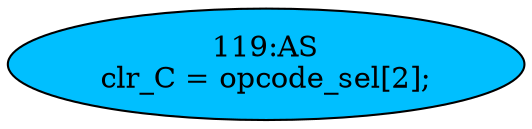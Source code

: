 strict digraph "" {
	node [label="\N"];
	"119:AS"	 [ast="<pyverilog.vparser.ast.Assign object at 0x7f7a879fba10>",
		def_var="['clr_C']",
		fillcolor=deepskyblue,
		label="119:AS
clr_C = opcode_sel[2];",
		statements="[]",
		style=filled,
		typ=Assign,
		use_var="['opcode_sel']"];
}

